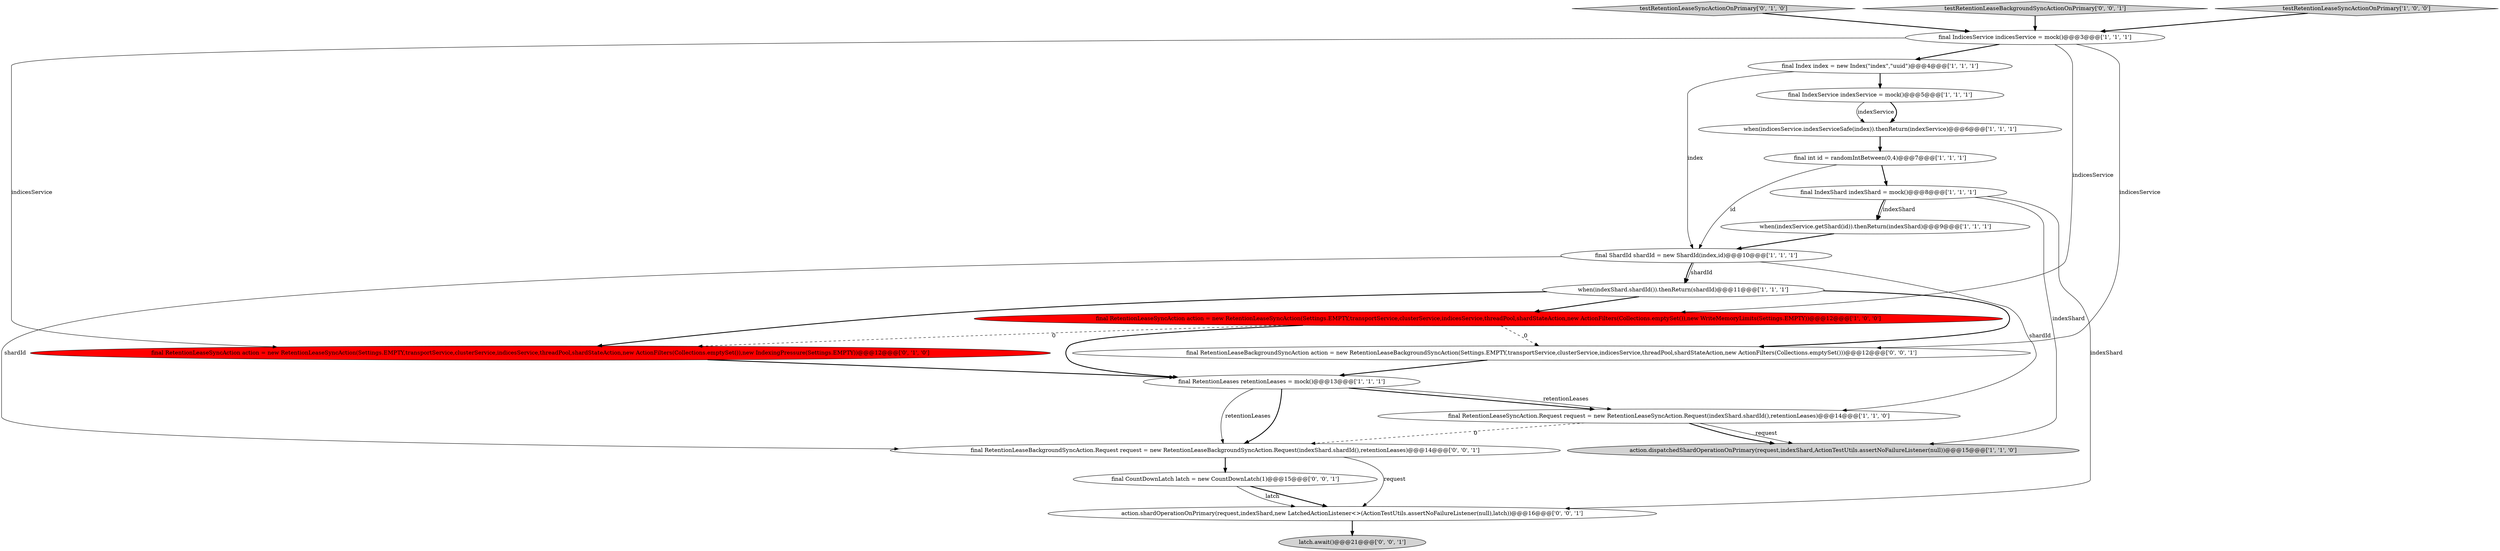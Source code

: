 digraph {
15 [style = filled, label = "testRetentionLeaseSyncActionOnPrimary['0', '1', '0']", fillcolor = lightgray, shape = diamond image = "AAA0AAABBB2BBB"];
10 [style = filled, label = "final ShardId shardId = new ShardId(index,id)@@@10@@@['1', '1', '1']", fillcolor = white, shape = ellipse image = "AAA0AAABBB1BBB"];
18 [style = filled, label = "final RetentionLeaseBackgroundSyncAction.Request request = new RetentionLeaseBackgroundSyncAction.Request(indexShard.shardId(),retentionLeases)@@@14@@@['0', '0', '1']", fillcolor = white, shape = ellipse image = "AAA0AAABBB3BBB"];
20 [style = filled, label = "action.shardOperationOnPrimary(request,indexShard,new LatchedActionListener<>(ActionTestUtils.assertNoFailureListener(null),latch))@@@16@@@['0', '0', '1']", fillcolor = white, shape = ellipse image = "AAA0AAABBB3BBB"];
0 [style = filled, label = "final int id = randomIntBetween(0,4)@@@7@@@['1', '1', '1']", fillcolor = white, shape = ellipse image = "AAA0AAABBB1BBB"];
17 [style = filled, label = "testRetentionLeaseBackgroundSyncActionOnPrimary['0', '0', '1']", fillcolor = lightgray, shape = diamond image = "AAA0AAABBB3BBB"];
7 [style = filled, label = "final IndexService indexService = mock()@@@5@@@['1', '1', '1']", fillcolor = white, shape = ellipse image = "AAA0AAABBB1BBB"];
1 [style = filled, label = "testRetentionLeaseSyncActionOnPrimary['1', '0', '0']", fillcolor = lightgray, shape = diamond image = "AAA0AAABBB1BBB"];
4 [style = filled, label = "when(indicesService.indexServiceSafe(index)).thenReturn(indexService)@@@6@@@['1', '1', '1']", fillcolor = white, shape = ellipse image = "AAA0AAABBB1BBB"];
6 [style = filled, label = "final IndicesService indicesService = mock()@@@3@@@['1', '1', '1']", fillcolor = white, shape = ellipse image = "AAA0AAABBB1BBB"];
11 [style = filled, label = "when(indexShard.shardId()).thenReturn(shardId)@@@11@@@['1', '1', '1']", fillcolor = white, shape = ellipse image = "AAA0AAABBB1BBB"];
2 [style = filled, label = "when(indexService.getShard(id)).thenReturn(indexShard)@@@9@@@['1', '1', '1']", fillcolor = white, shape = ellipse image = "AAA0AAABBB1BBB"];
12 [style = filled, label = "final RetentionLeaseSyncAction action = new RetentionLeaseSyncAction(Settings.EMPTY,transportService,clusterService,indicesService,threadPool,shardStateAction,new ActionFilters(Collections.emptySet()),new WriteMemoryLimits(Settings.EMPTY))@@@12@@@['1', '0', '0']", fillcolor = red, shape = ellipse image = "AAA1AAABBB1BBB"];
9 [style = filled, label = "action.dispatchedShardOperationOnPrimary(request,indexShard,ActionTestUtils.assertNoFailureListener(null))@@@15@@@['1', '1', '0']", fillcolor = lightgray, shape = ellipse image = "AAA0AAABBB1BBB"];
16 [style = filled, label = "latch.await()@@@21@@@['0', '0', '1']", fillcolor = lightgray, shape = ellipse image = "AAA0AAABBB3BBB"];
21 [style = filled, label = "final RetentionLeaseBackgroundSyncAction action = new RetentionLeaseBackgroundSyncAction(Settings.EMPTY,transportService,clusterService,indicesService,threadPool,shardStateAction,new ActionFilters(Collections.emptySet()))@@@12@@@['0', '0', '1']", fillcolor = white, shape = ellipse image = "AAA0AAABBB3BBB"];
5 [style = filled, label = "final RetentionLeaseSyncAction.Request request = new RetentionLeaseSyncAction.Request(indexShard.shardId(),retentionLeases)@@@14@@@['1', '1', '0']", fillcolor = white, shape = ellipse image = "AAA0AAABBB1BBB"];
3 [style = filled, label = "final Index index = new Index(\"index\",\"uuid\")@@@4@@@['1', '1', '1']", fillcolor = white, shape = ellipse image = "AAA0AAABBB1BBB"];
14 [style = filled, label = "final RetentionLeaseSyncAction action = new RetentionLeaseSyncAction(Settings.EMPTY,transportService,clusterService,indicesService,threadPool,shardStateAction,new ActionFilters(Collections.emptySet()),new IndexingPressure(Settings.EMPTY))@@@12@@@['0', '1', '0']", fillcolor = red, shape = ellipse image = "AAA1AAABBB2BBB"];
8 [style = filled, label = "final RetentionLeases retentionLeases = mock()@@@13@@@['1', '1', '1']", fillcolor = white, shape = ellipse image = "AAA0AAABBB1BBB"];
19 [style = filled, label = "final CountDownLatch latch = new CountDownLatch(1)@@@15@@@['0', '0', '1']", fillcolor = white, shape = ellipse image = "AAA0AAABBB3BBB"];
13 [style = filled, label = "final IndexShard indexShard = mock()@@@8@@@['1', '1', '1']", fillcolor = white, shape = ellipse image = "AAA0AAABBB1BBB"];
6->3 [style = bold, label=""];
5->9 [style = solid, label="request"];
0->13 [style = bold, label=""];
5->9 [style = bold, label=""];
11->14 [style = bold, label=""];
17->6 [style = bold, label=""];
8->18 [style = bold, label=""];
19->20 [style = bold, label=""];
11->21 [style = bold, label=""];
10->5 [style = solid, label="shardId"];
21->8 [style = bold, label=""];
18->19 [style = bold, label=""];
11->12 [style = bold, label=""];
15->6 [style = bold, label=""];
7->4 [style = bold, label=""];
0->10 [style = solid, label="id"];
5->18 [style = dashed, label="0"];
2->10 [style = bold, label=""];
19->20 [style = solid, label="latch"];
3->10 [style = solid, label="index"];
13->9 [style = solid, label="indexShard"];
12->21 [style = dashed, label="0"];
13->20 [style = solid, label="indexShard"];
4->0 [style = bold, label=""];
8->18 [style = solid, label="retentionLeases"];
1->6 [style = bold, label=""];
7->4 [style = solid, label="indexService"];
20->16 [style = bold, label=""];
12->14 [style = dashed, label="0"];
8->5 [style = bold, label=""];
3->7 [style = bold, label=""];
12->8 [style = bold, label=""];
10->18 [style = solid, label="shardId"];
6->12 [style = solid, label="indicesService"];
8->5 [style = solid, label="retentionLeases"];
14->8 [style = bold, label=""];
13->2 [style = solid, label="indexShard"];
6->14 [style = solid, label="indicesService"];
6->21 [style = solid, label="indicesService"];
18->20 [style = solid, label="request"];
10->11 [style = solid, label="shardId"];
13->2 [style = bold, label=""];
10->11 [style = bold, label=""];
}
